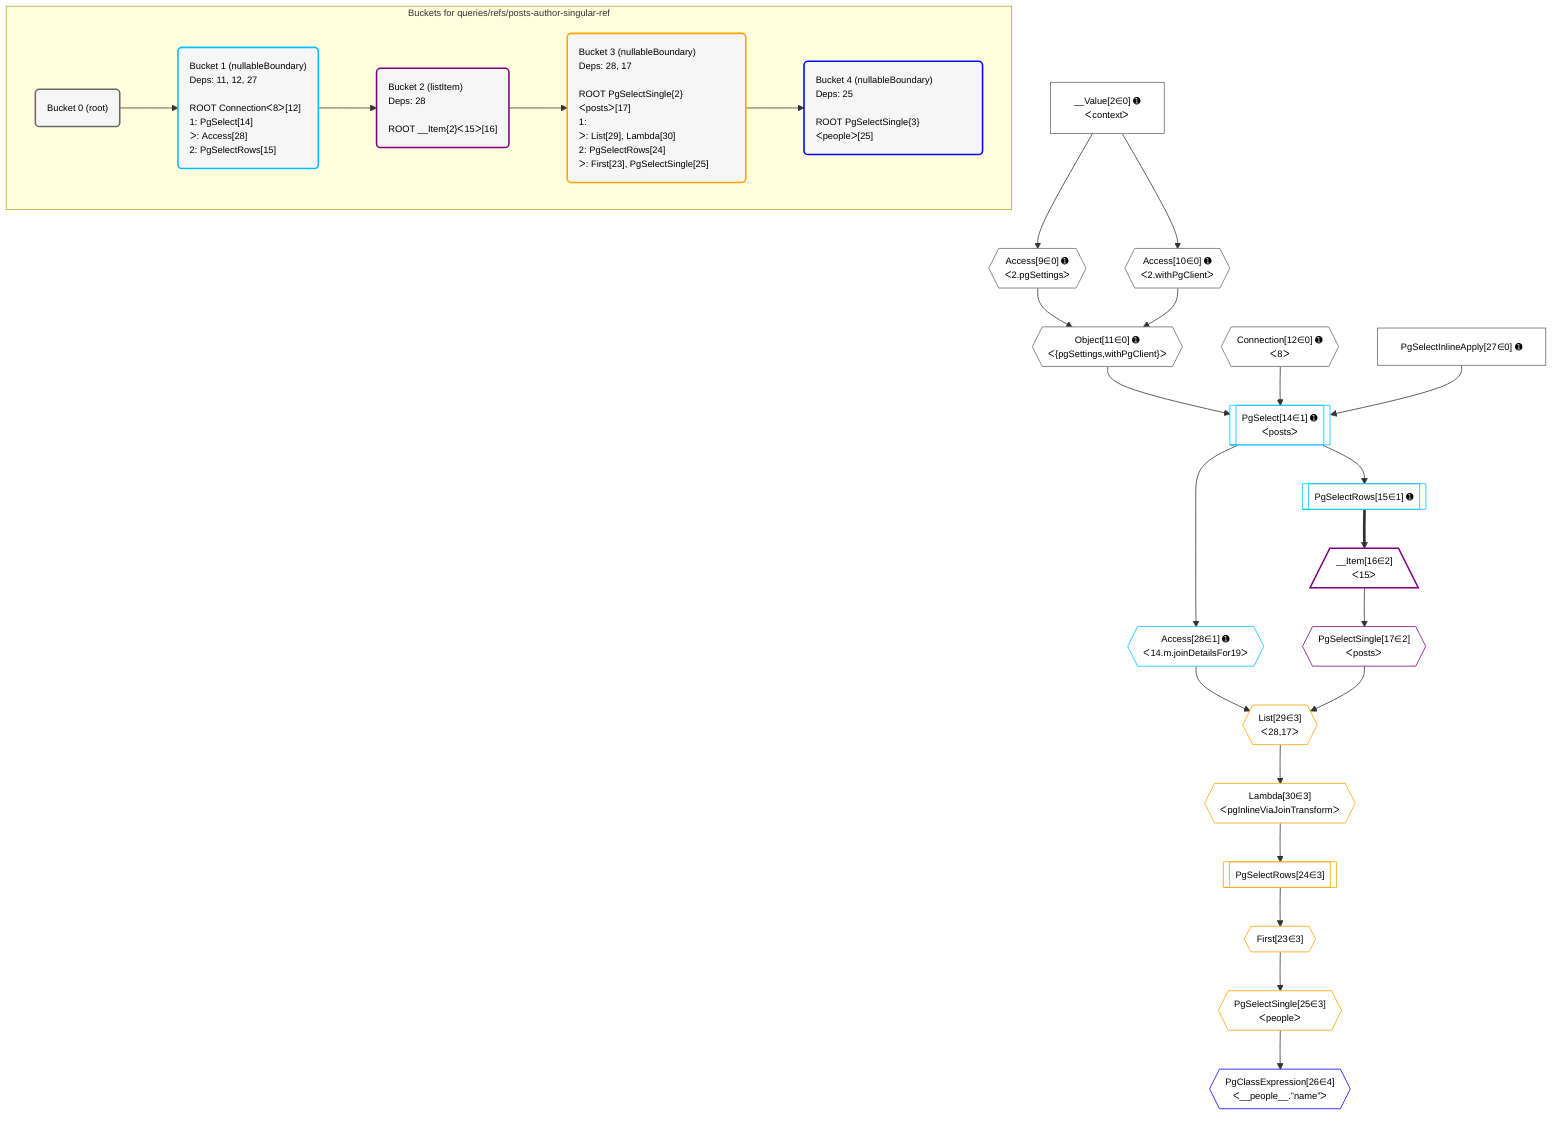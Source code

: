 %%{init: {'themeVariables': { 'fontSize': '12px'}}}%%
graph TD
    classDef path fill:#eee,stroke:#000,color:#000
    classDef plan fill:#fff,stroke-width:1px,color:#000
    classDef itemplan fill:#fff,stroke-width:2px,color:#000
    classDef unbatchedplan fill:#dff,stroke-width:1px,color:#000
    classDef sideeffectplan fill:#fcc,stroke-width:2px,color:#000
    classDef bucket fill:#f6f6f6,color:#000,stroke-width:2px,text-align:left

    subgraph "Buckets for queries/refs/posts-author-singular-ref"
    Bucket0("Bucket 0 (root)"):::bucket
    Bucket1("Bucket 1 (nullableBoundary)<br />Deps: 11, 12, 27<br /><br />ROOT Connectionᐸ8ᐳ[12]<br />1: PgSelect[14]<br />ᐳ: Access[28]<br />2: PgSelectRows[15]"):::bucket
    Bucket2("Bucket 2 (listItem)<br />Deps: 28<br /><br />ROOT __Item{2}ᐸ15ᐳ[16]"):::bucket
    Bucket3("Bucket 3 (nullableBoundary)<br />Deps: 28, 17<br /><br />ROOT PgSelectSingle{2}ᐸpostsᐳ[17]<br />1: <br />ᐳ: List[29], Lambda[30]<br />2: PgSelectRows[24]<br />ᐳ: First[23], PgSelectSingle[25]"):::bucket
    Bucket4("Bucket 4 (nullableBoundary)<br />Deps: 25<br /><br />ROOT PgSelectSingle{3}ᐸpeopleᐳ[25]"):::bucket
    end
    Bucket0 --> Bucket1
    Bucket1 --> Bucket2
    Bucket2 --> Bucket3
    Bucket3 --> Bucket4

    %% plan dependencies
    Object11{{"Object[11∈0] ➊<br />ᐸ{pgSettings,withPgClient}ᐳ"}}:::plan
    Access9{{"Access[9∈0] ➊<br />ᐸ2.pgSettingsᐳ"}}:::plan
    Access10{{"Access[10∈0] ➊<br />ᐸ2.withPgClientᐳ"}}:::plan
    Access9 & Access10 --> Object11
    __Value2["__Value[2∈0] ➊<br />ᐸcontextᐳ"]:::plan
    __Value2 --> Access9
    __Value2 --> Access10
    Connection12{{"Connection[12∈0] ➊<br />ᐸ8ᐳ"}}:::plan
    PgSelectInlineApply27["PgSelectInlineApply[27∈0] ➊"]:::plan
    PgSelect14[["PgSelect[14∈1] ➊<br />ᐸpostsᐳ"]]:::plan
    Object11 & Connection12 & PgSelectInlineApply27 --> PgSelect14
    PgSelectRows15[["PgSelectRows[15∈1] ➊"]]:::plan
    PgSelect14 --> PgSelectRows15
    Access28{{"Access[28∈1] ➊<br />ᐸ14.m.joinDetailsFor19ᐳ"}}:::plan
    PgSelect14 --> Access28
    __Item16[/"__Item[16∈2]<br />ᐸ15ᐳ"\]:::itemplan
    PgSelectRows15 ==> __Item16
    PgSelectSingle17{{"PgSelectSingle[17∈2]<br />ᐸpostsᐳ"}}:::plan
    __Item16 --> PgSelectSingle17
    List29{{"List[29∈3]<br />ᐸ28,17ᐳ"}}:::plan
    Access28 & PgSelectSingle17 --> List29
    First23{{"First[23∈3]"}}:::plan
    PgSelectRows24[["PgSelectRows[24∈3]"]]:::plan
    PgSelectRows24 --> First23
    Lambda30{{"Lambda[30∈3]<br />ᐸpgInlineViaJoinTransformᐳ"}}:::plan
    Lambda30 --> PgSelectRows24
    PgSelectSingle25{{"PgSelectSingle[25∈3]<br />ᐸpeopleᐳ"}}:::plan
    First23 --> PgSelectSingle25
    List29 --> Lambda30
    PgClassExpression26{{"PgClassExpression[26∈4]<br />ᐸ__people__.”name”ᐳ"}}:::plan
    PgSelectSingle25 --> PgClassExpression26

    %% define steps
    classDef bucket0 stroke:#696969
    class Bucket0,__Value2,Access9,Access10,Object11,Connection12,PgSelectInlineApply27 bucket0
    classDef bucket1 stroke:#00bfff
    class Bucket1,PgSelect14,PgSelectRows15,Access28 bucket1
    classDef bucket2 stroke:#7f007f
    class Bucket2,__Item16,PgSelectSingle17 bucket2
    classDef bucket3 stroke:#ffa500
    class Bucket3,First23,PgSelectRows24,PgSelectSingle25,List29,Lambda30 bucket3
    classDef bucket4 stroke:#0000ff
    class Bucket4,PgClassExpression26 bucket4